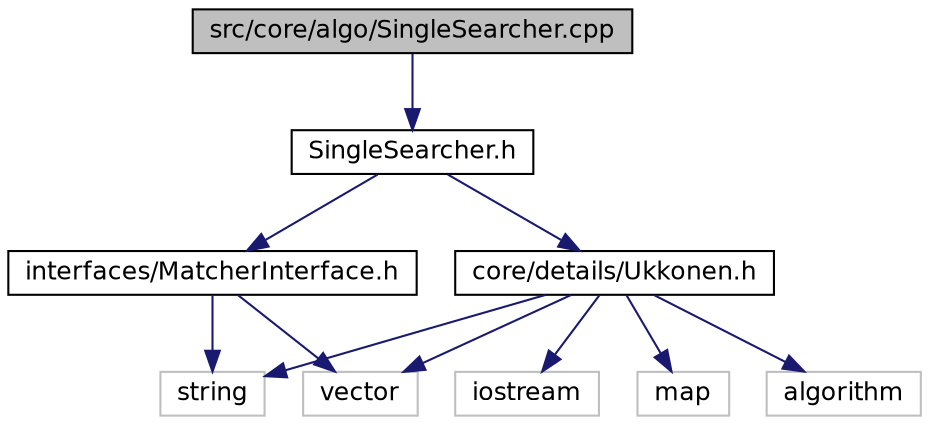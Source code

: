 digraph "src/core/algo/SingleSearcher.cpp"
{
 // INTERACTIVE_SVG=YES
 // LATEX_PDF_SIZE
  edge [fontname="Helvetica",fontsize="12",labelfontname="Helvetica",labelfontsize="12"];
  node [fontname="Helvetica",fontsize="12",shape=record];
  Node1 [label="src/core/algo/SingleSearcher.cpp",height=0.2,width=0.4,color="black", fillcolor="grey75", style="filled", fontcolor="black",tooltip=" "];
  Node1 -> Node2 [color="midnightblue",fontsize="12",style="solid"];
  Node2 [label="SingleSearcher.h",height=0.2,width=0.4,color="black", fillcolor="white", style="filled",URL="$a00020.html",tooltip=" "];
  Node2 -> Node3 [color="midnightblue",fontsize="12",style="solid"];
  Node3 [label="interfaces/MatcherInterface.h",height=0.2,width=0.4,color="black", fillcolor="white", style="filled",URL="$a00044.html",tooltip=" "];
  Node3 -> Node4 [color="midnightblue",fontsize="12",style="solid"];
  Node4 [label="vector",height=0.2,width=0.4,color="grey75", fillcolor="white", style="filled",tooltip=" "];
  Node3 -> Node5 [color="midnightblue",fontsize="12",style="solid"];
  Node5 [label="string",height=0.2,width=0.4,color="grey75", fillcolor="white", style="filled",tooltip=" "];
  Node2 -> Node6 [color="midnightblue",fontsize="12",style="solid"];
  Node6 [label="core/details/Ukkonen.h",height=0.2,width=0.4,color="black", fillcolor="white", style="filled",URL="$a00029.html",tooltip=" "];
  Node6 -> Node7 [color="midnightblue",fontsize="12",style="solid"];
  Node7 [label="iostream",height=0.2,width=0.4,color="grey75", fillcolor="white", style="filled",tooltip=" "];
  Node6 -> Node8 [color="midnightblue",fontsize="12",style="solid"];
  Node8 [label="map",height=0.2,width=0.4,color="grey75", fillcolor="white", style="filled",tooltip=" "];
  Node6 -> Node4 [color="midnightblue",fontsize="12",style="solid"];
  Node6 -> Node5 [color="midnightblue",fontsize="12",style="solid"];
  Node6 -> Node9 [color="midnightblue",fontsize="12",style="solid"];
  Node9 [label="algorithm",height=0.2,width=0.4,color="grey75", fillcolor="white", style="filled",tooltip=" "];
}
